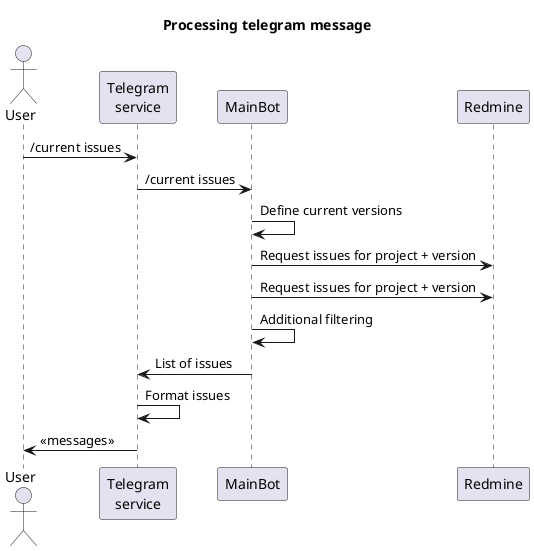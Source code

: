 @startuml Processing telegram message

title  Processing telegram message

actor "User" as usr
participant "Telegram\nservice" as tg
participant "MainBot" as mb
participant "Redmine" as rdm

usr -> tg : /current issues
tg -> mb : /current issues
mb -> mb : Define current versions
mb -> rdm : Request issues for project + version
mb -> rdm : Request issues for project + version
mb -> mb : Additional filtering
mb -> tg : List of issues
tg -> tg : Format issues
tg -> usr : <<messages>>

@enduml